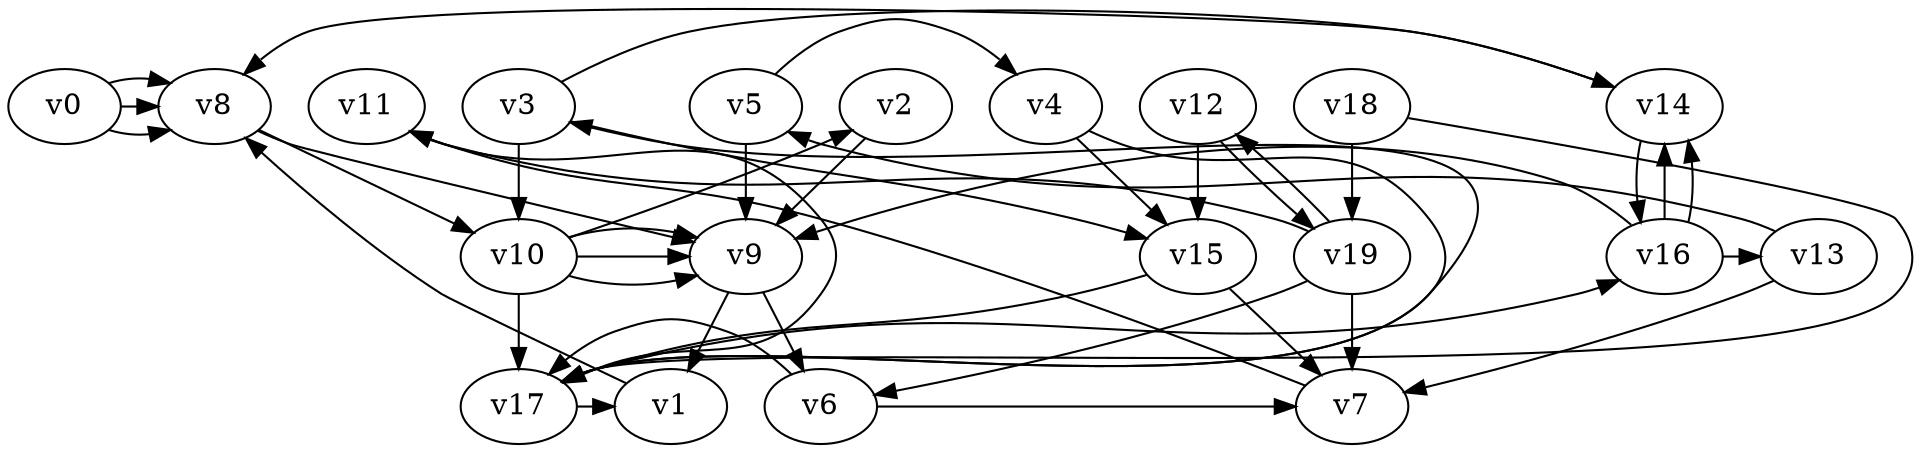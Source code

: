 // Benchmark game 19 - 20 vertices
digraph G {
    v0 [name="v0", player=0];
    v1 [name="v1", player=0];
    v2 [name="v2", player=0];
    v3 [name="v3", player=0];
    v4 [name="v4", player=0];
    v5 [name="v5", player=1];
    v6 [name="v6", player=1];
    v7 [name="v7", player=1];
    v8 [name="v8", player=0];
    v9 [name="v9", player=1];
    v10 [name="v10", player=0, target=1];
    v11 [name="v11", player=1];
    v12 [name="v12", player=1];
    v13 [name="v13", player=0];
    v14 [name="v14", player=0, target=1];
    v15 [name="v15", player=0];
    v16 [name="v16", player=1];
    v17 [name="v17", player=1, target=1];
    v18 [name="v18", player=1];
    v19 [name="v19", player=1];

    v0 -> v8 [constraint="time % 3 == 0"];
    v1 -> v8 [constraint="time % 3 == 1"];
    v2 -> v9 [constraint="time >= 12"];
    v3 -> v15 [constraint="time == 11"];
    v4 -> v17 [constraint="time <= 13"];
    v5 -> v9;
    v6 -> v17 [constraint="time == 12"];
    v7 -> v11 [constraint="(time >= 5) && (time <= 15)"];
    v8 -> v9 [constraint="(time % 3 == 1) || (time % 5 == 1)"];
    v9 -> v6;
    v10 -> v17;
    v11 -> v17 [constraint="time % 3 == 0"];
    v12 -> v19 [constraint="time >= 4"];
    v13 -> v7;
    v14 -> v16;
    v15 -> v7;
    v16 -> v13 [constraint="time == 15"];
    v17 -> v3 [constraint="time % 3 == 0"];
    v18 -> v17 [constraint="(time % 4 == 1) || (time % 4 == 2)"];
    v19 -> v6 [constraint="time >= 5"];
    v10 -> v9 [constraint="time % 2 == 0"];
    v17 -> v1 [constraint="time <= 10"];
    v13 -> v5 [constraint="time <= 6"];
    v12 -> v15;
    v9 -> v1;
    v18 -> v19;
    v10 -> v9 [constraint="time == 20"];
    v17 -> v16 [constraint="time == 4"];
    v16 -> v14;
    v3 -> v10;
    v14 -> v8 [constraint="time >= 1"];
    v10 -> v9 [constraint="time % 3 == 0"];
    v19 -> v12 [constraint="time >= 9"];
    v10 -> v2 [constraint="time == 3"];
    v5 -> v4 [constraint="time == 7"];
    v0 -> v8 [constraint="time == 14"];
    v8 -> v10 [constraint="time == 18"];
    v0 -> v8 [constraint="time % 3 == 0"];
    v3 -> v14 [constraint="time == 12"];
    v16 -> v9 [constraint="time % 4 == 2"];
    v19 -> v7;
    v4 -> v15;
    v19 -> v11 [constraint="time == 17"];
    v15 -> v17 [constraint="time >= 14"];
    v6 -> v7 [constraint="time % 6 == 0"];
    v16 -> v14 [constraint="time % 4 == 0"];
}

